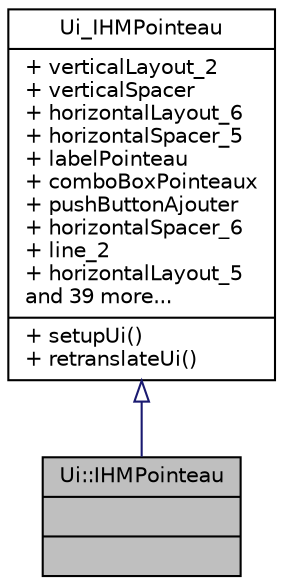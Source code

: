 digraph "Ui::IHMPointeau"
{
 // LATEX_PDF_SIZE
  edge [fontname="Helvetica",fontsize="10",labelfontname="Helvetica",labelfontsize="10"];
  node [fontname="Helvetica",fontsize="10",shape=record];
  Node1 [label="{Ui::IHMPointeau\n||}",height=0.2,width=0.4,color="black", fillcolor="grey75", style="filled", fontcolor="black",tooltip=" "];
  Node2 -> Node1 [dir="back",color="midnightblue",fontsize="10",style="solid",arrowtail="onormal"];
  Node2 [label="{Ui_IHMPointeau\n|+ verticalLayout_2\l+ verticalSpacer\l+ horizontalLayout_6\l+ horizontalSpacer_5\l+ labelPointeau\l+ comboBoxPointeaux\l+ pushButtonAjouter\l+ horizontalSpacer_6\l+ line_2\l+ horizontalLayout_5\land 39 more...\l|+ setupUi()\l+ retranslateUi()\l}",height=0.2,width=0.4,color="black", fillcolor="white", style="filled",URL="$class_ui___i_h_m_pointeau.html",tooltip=" "];
}
